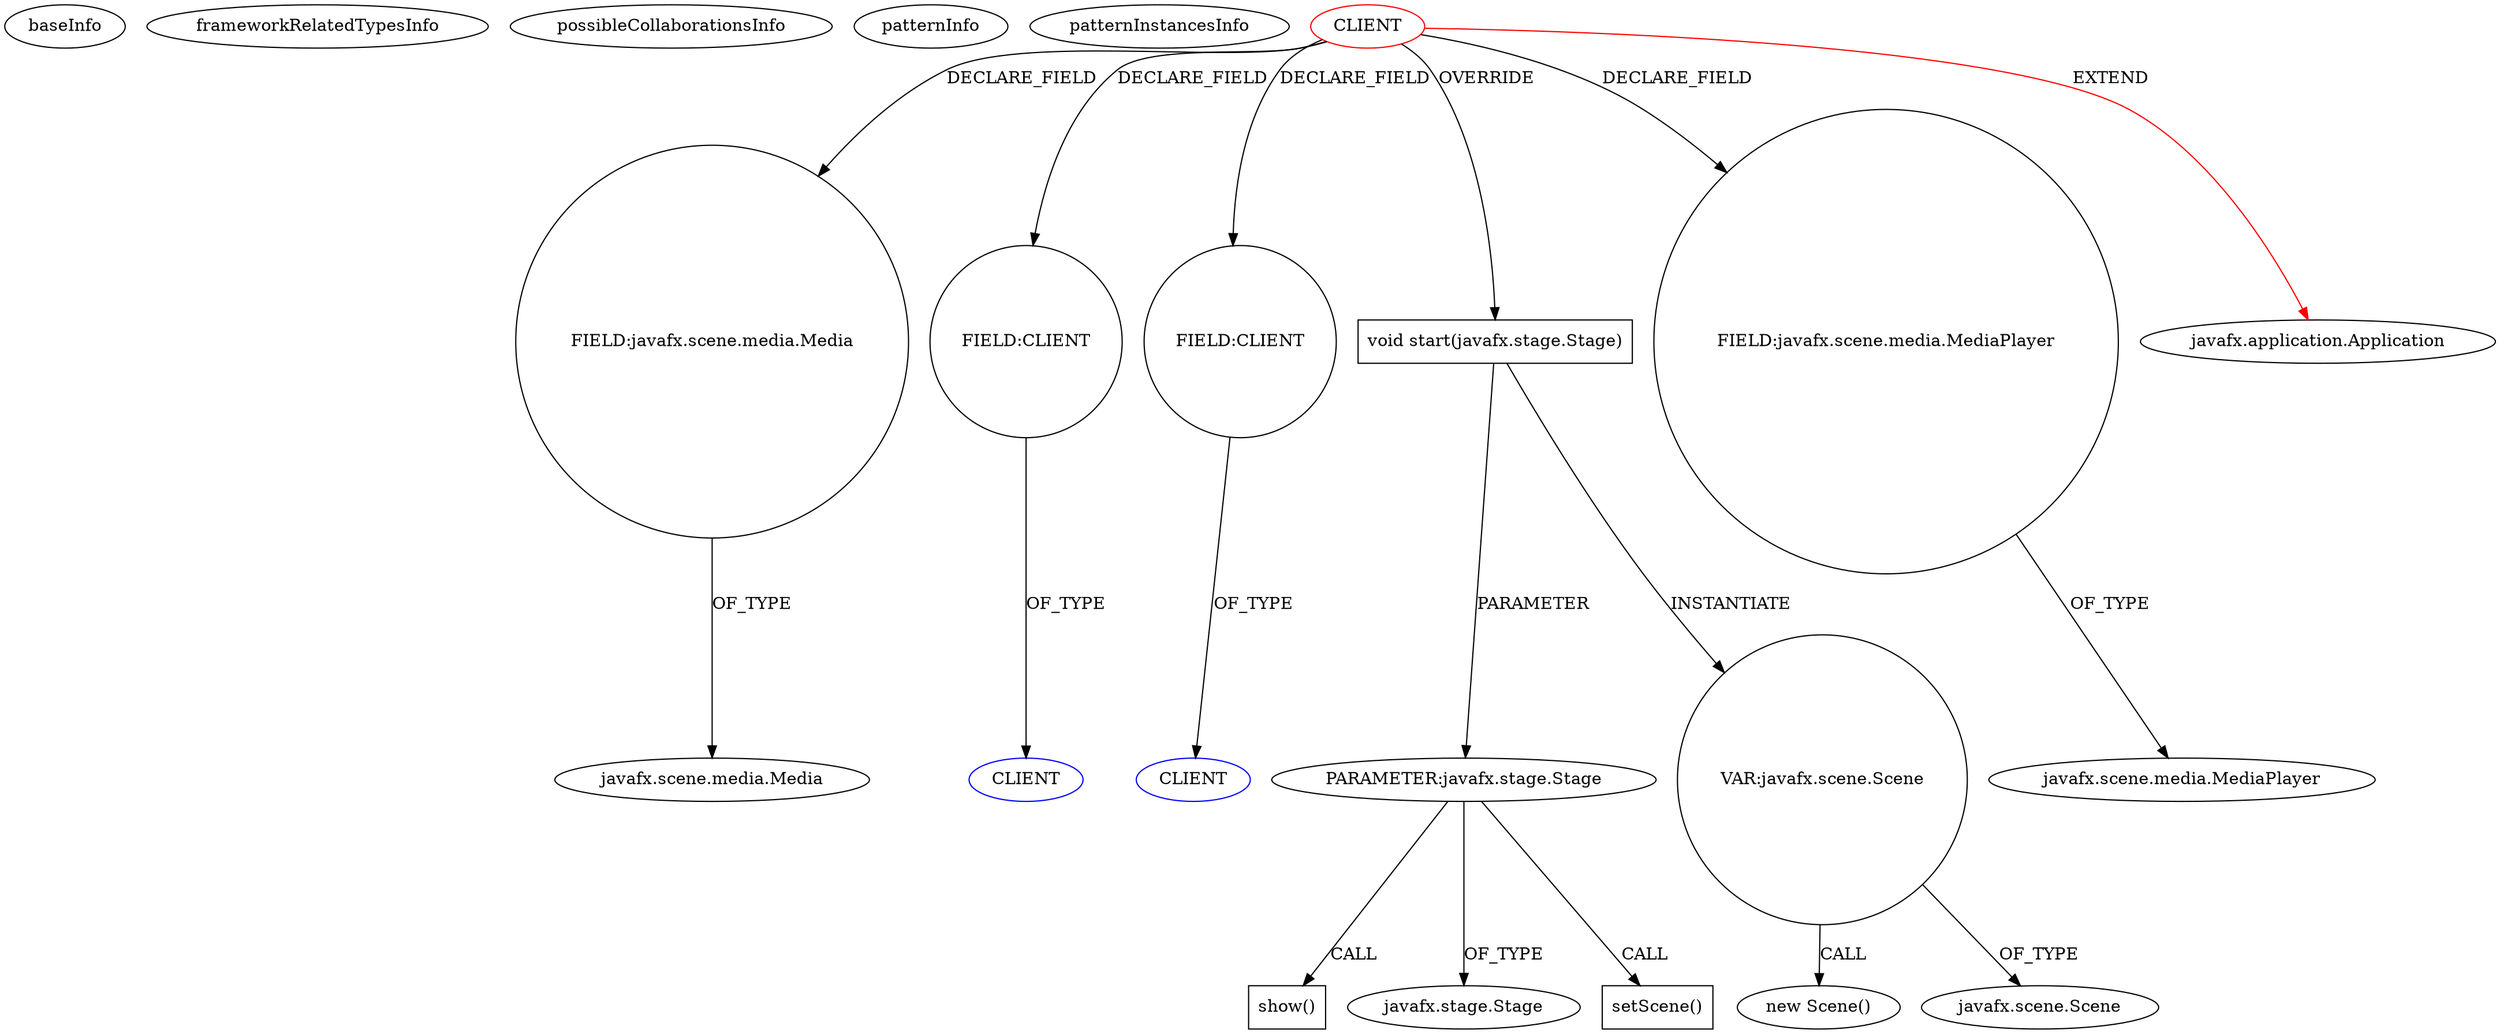 digraph {
baseInfo[graphId=4667,category="pattern",isAnonymous=false,possibleRelation=false]
frameworkRelatedTypesInfo[0="javafx.application.Application"]
possibleCollaborationsInfo[]
patternInfo[frequency=2.0,patternRootClient=0]
patternInstancesInfo[0="Williamgood-CST517-VR~/Williamgood-CST517-VR/CST517-VR-master/src/VRApp.java~VRApp~1614",1="fChristenson-cv~/fChristenson-cv/cv-master/src/se/fidde/cv/view/screens/CVMain.java~CVMain~2670"]
8[label="FIELD:javafx.scene.media.Media",vertexType="FIELD_DECLARATION",isFrameworkType=false,shape=circle]
0[label="CLIENT",vertexType="ROOT_CLIENT_CLASS_DECLARATION",isFrameworkType=false,color=red]
9[label="javafx.scene.media.Media",vertexType="FRAMEWORK_CLASS_TYPE",isFrameworkType=false]
5[label="FIELD:CLIENT",vertexType="FIELD_DECLARATION",isFrameworkType=false,shape=circle]
2[label="FIELD:CLIENT",vertexType="FIELD_DECLARATION",isFrameworkType=false,shape=circle]
20[label="void start(javafx.stage.Stage)",vertexType="OVERRIDING_METHOD_DECLARATION",isFrameworkType=false,shape=box]
21[label="PARAMETER:javafx.stage.Stage",vertexType="PARAMETER_DECLARATION",isFrameworkType=false]
10[label="FIELD:javafx.scene.media.MediaPlayer",vertexType="FIELD_DECLARATION",isFrameworkType=false,shape=circle]
49[label="show()",vertexType="INSIDE_CALL",isFrameworkType=false,shape=box]
11[label="javafx.scene.media.MediaPlayer",vertexType="FRAMEWORK_CLASS_TYPE",isFrameworkType=false]
6[label="CLIENT",vertexType="REFERENCE_CLIENT_CLASS_DECLARATION",isFrameworkType=false,color=blue]
3[label="CLIENT",vertexType="REFERENCE_CLIENT_CLASS_DECLARATION",isFrameworkType=false,color=blue]
19[label="javafx.stage.Stage",vertexType="FRAMEWORK_CLASS_TYPE",isFrameworkType=false]
1[label="javafx.application.Application",vertexType="FRAMEWORK_CLASS_TYPE",isFrameworkType=false]
42[label="VAR:javafx.scene.Scene",vertexType="VARIABLE_EXPRESION",isFrameworkType=false,shape=circle]
41[label="new Scene()",vertexType="CONSTRUCTOR_CALL",isFrameworkType=false]
47[label="setScene()",vertexType="INSIDE_CALL",isFrameworkType=false,shape=box]
13[label="javafx.scene.Scene",vertexType="FRAMEWORK_CLASS_TYPE",isFrameworkType=false]
0->10[label="DECLARE_FIELD"]
10->11[label="OF_TYPE"]
0->5[label="DECLARE_FIELD"]
21->19[label="OF_TYPE"]
42->13[label="OF_TYPE"]
5->6[label="OF_TYPE"]
8->9[label="OF_TYPE"]
0->2[label="DECLARE_FIELD"]
2->3[label="OF_TYPE"]
0->1[label="EXTEND",color=red]
20->42[label="INSTANTIATE"]
42->41[label="CALL"]
0->8[label="DECLARE_FIELD"]
20->21[label="PARAMETER"]
21->49[label="CALL"]
0->20[label="OVERRIDE"]
21->47[label="CALL"]
}
